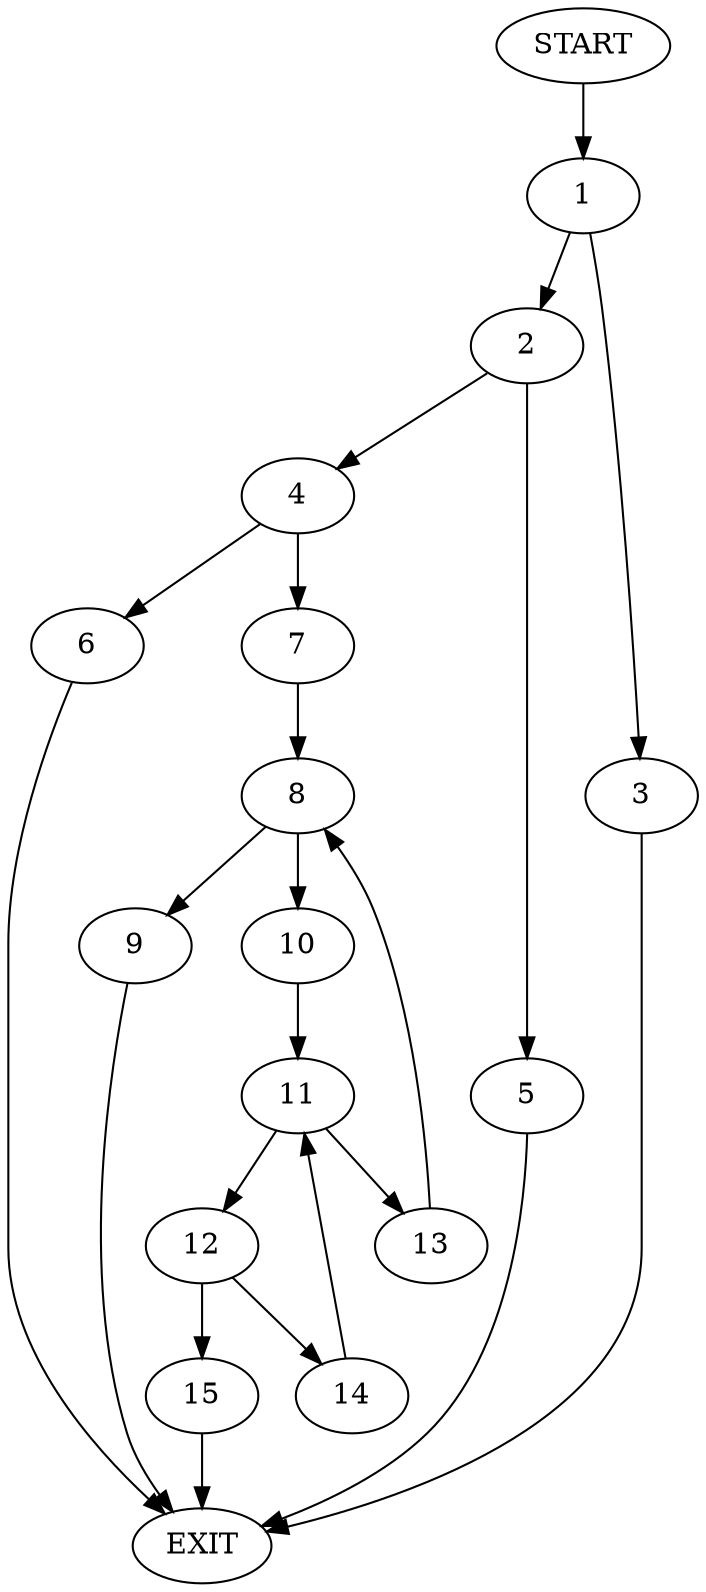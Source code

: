 digraph {
0 [label="START"]
16 [label="EXIT"]
0 -> 1
1 -> 2
1 -> 3
2 -> 4
2 -> 5
3 -> 16
4 -> 6
4 -> 7
5 -> 16
7 -> 8
6 -> 16
8 -> 9
8 -> 10
9 -> 16
10 -> 11
11 -> 12
11 -> 13
13 -> 8
12 -> 14
12 -> 15
14 -> 11
15 -> 16
}
